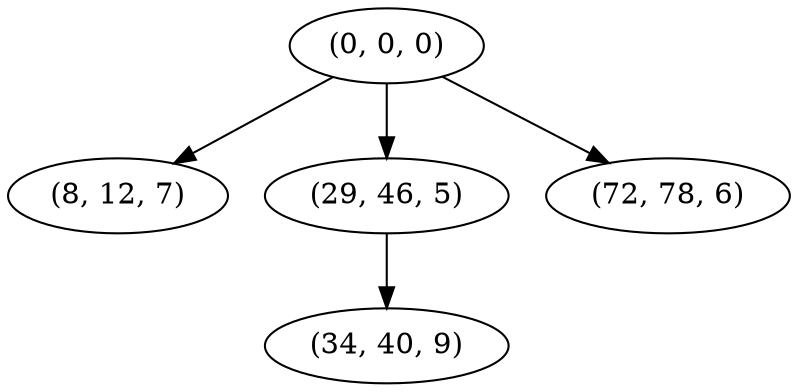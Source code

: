 digraph tree {
    "(0, 0, 0)";
    "(8, 12, 7)";
    "(29, 46, 5)";
    "(34, 40, 9)";
    "(72, 78, 6)";
    "(0, 0, 0)" -> "(8, 12, 7)";
    "(0, 0, 0)" -> "(29, 46, 5)";
    "(0, 0, 0)" -> "(72, 78, 6)";
    "(29, 46, 5)" -> "(34, 40, 9)";
}
